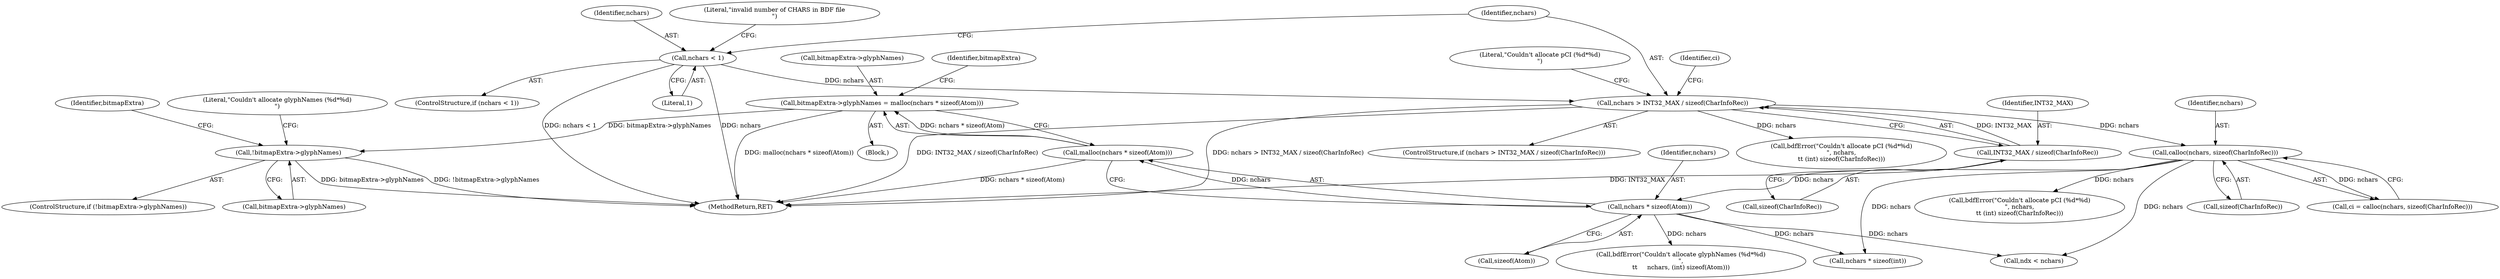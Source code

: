 digraph "0_libxfont_4d024ac10f964f6bd372ae0dd14f02772a6e5f63@integer" {
"1000269" [label="(Call,bitmapExtra->glyphNames = malloc(nchars * sizeof(Atom)))"];
"1000273" [label="(Call,malloc(nchars * sizeof(Atom)))"];
"1000274" [label="(Call,nchars * sizeof(Atom))"];
"1000245" [label="(Call,calloc(nchars, sizeof(CharInfoRec)))"];
"1000228" [label="(Call,nchars > INT32_MAX / sizeof(CharInfoRec))"];
"1000219" [label="(Call,nchars < 1)"];
"1000230" [label="(Call,INT32_MAX / sizeof(CharInfoRec))"];
"1000279" [label="(Call,!bitmapExtra->glyphNames)"];
"1000218" [label="(ControlStructure,if (nchars < 1))"];
"1000278" [label="(ControlStructure,if (!bitmapExtra->glyphNames))"];
"1000232" [label="(Call,sizeof(CharInfoRec))"];
"1000230" [label="(Call,INT32_MAX / sizeof(CharInfoRec))"];
"1001224" [label="(MethodReturn,RET)"];
"1000280" [label="(Call,bitmapExtra->glyphNames)"];
"1000227" [label="(ControlStructure,if (nchars > INT32_MAX / sizeof(CharInfoRec)))"];
"1000224" [label="(Literal,\"invalid number of CHARS in BDF file\n\")"];
"1000279" [label="(Call,!bitmapExtra->glyphNames)"];
"1000245" [label="(Call,calloc(nchars, sizeof(CharInfoRec)))"];
"1000243" [label="(Call,ci = calloc(nchars, sizeof(CharInfoRec)))"];
"1000270" [label="(Call,bitmapExtra->glyphNames)"];
"1000268" [label="(Block,)"];
"1000246" [label="(Identifier,nchars)"];
"1000281" [label="(Identifier,bitmapExtra)"];
"1000269" [label="(Call,bitmapExtra->glyphNames = malloc(nchars * sizeof(Atom)))"];
"1000228" [label="(Call,nchars > INT32_MAX / sizeof(CharInfoRec))"];
"1000244" [label="(Identifier,ci)"];
"1000276" [label="(Call,sizeof(Atom))"];
"1000293" [label="(Identifier,bitmapExtra)"];
"1000235" [label="(Call,bdfError(\"Couldn't allocate pCI (%d*%d)\n\", nchars,\n\t\t (int) sizeof(CharInfoRec)))"];
"1000273" [label="(Call,malloc(nchars * sizeof(Atom)))"];
"1000284" [label="(Call,bdfError(\"Couldn't allocate glyphNames (%d*%d)\n\",\n\t\t     nchars, (int) sizeof(Atom)))"];
"1000220" [label="(Identifier,nchars)"];
"1000231" [label="(Identifier,INT32_MAX)"];
"1000253" [label="(Call,bdfError(\"Couldn't allocate pCI (%d*%d)\n\", nchars,\n\t\t (int) sizeof(CharInfoRec)))"];
"1000221" [label="(Literal,1)"];
"1000219" [label="(Call,nchars < 1)"];
"1000300" [label="(Call,nchars * sizeof(int))"];
"1000229" [label="(Identifier,nchars)"];
"1000247" [label="(Call,sizeof(CharInfoRec))"];
"1000285" [label="(Literal,\"Couldn't allocate glyphNames (%d*%d)\n\")"];
"1000236" [label="(Literal,\"Couldn't allocate pCI (%d*%d)\n\")"];
"1000361" [label="(Call,ndx < nchars)"];
"1000275" [label="(Identifier,nchars)"];
"1000274" [label="(Call,nchars * sizeof(Atom))"];
"1000269" -> "1000268"  [label="AST: "];
"1000269" -> "1000273"  [label="CFG: "];
"1000270" -> "1000269"  [label="AST: "];
"1000273" -> "1000269"  [label="AST: "];
"1000281" -> "1000269"  [label="CFG: "];
"1000269" -> "1001224"  [label="DDG: malloc(nchars * sizeof(Atom))"];
"1000273" -> "1000269"  [label="DDG: nchars * sizeof(Atom)"];
"1000269" -> "1000279"  [label="DDG: bitmapExtra->glyphNames"];
"1000273" -> "1000274"  [label="CFG: "];
"1000274" -> "1000273"  [label="AST: "];
"1000273" -> "1001224"  [label="DDG: nchars * sizeof(Atom)"];
"1000274" -> "1000273"  [label="DDG: nchars"];
"1000274" -> "1000276"  [label="CFG: "];
"1000275" -> "1000274"  [label="AST: "];
"1000276" -> "1000274"  [label="AST: "];
"1000245" -> "1000274"  [label="DDG: nchars"];
"1000274" -> "1000284"  [label="DDG: nchars"];
"1000274" -> "1000300"  [label="DDG: nchars"];
"1000274" -> "1000361"  [label="DDG: nchars"];
"1000245" -> "1000243"  [label="AST: "];
"1000245" -> "1000247"  [label="CFG: "];
"1000246" -> "1000245"  [label="AST: "];
"1000247" -> "1000245"  [label="AST: "];
"1000243" -> "1000245"  [label="CFG: "];
"1000245" -> "1000243"  [label="DDG: nchars"];
"1000228" -> "1000245"  [label="DDG: nchars"];
"1000245" -> "1000253"  [label="DDG: nchars"];
"1000245" -> "1000300"  [label="DDG: nchars"];
"1000245" -> "1000361"  [label="DDG: nchars"];
"1000228" -> "1000227"  [label="AST: "];
"1000228" -> "1000230"  [label="CFG: "];
"1000229" -> "1000228"  [label="AST: "];
"1000230" -> "1000228"  [label="AST: "];
"1000236" -> "1000228"  [label="CFG: "];
"1000244" -> "1000228"  [label="CFG: "];
"1000228" -> "1001224"  [label="DDG: nchars > INT32_MAX / sizeof(CharInfoRec)"];
"1000228" -> "1001224"  [label="DDG: INT32_MAX / sizeof(CharInfoRec)"];
"1000219" -> "1000228"  [label="DDG: nchars"];
"1000230" -> "1000228"  [label="DDG: INT32_MAX"];
"1000228" -> "1000235"  [label="DDG: nchars"];
"1000219" -> "1000218"  [label="AST: "];
"1000219" -> "1000221"  [label="CFG: "];
"1000220" -> "1000219"  [label="AST: "];
"1000221" -> "1000219"  [label="AST: "];
"1000224" -> "1000219"  [label="CFG: "];
"1000229" -> "1000219"  [label="CFG: "];
"1000219" -> "1001224"  [label="DDG: nchars < 1"];
"1000219" -> "1001224"  [label="DDG: nchars"];
"1000230" -> "1000232"  [label="CFG: "];
"1000231" -> "1000230"  [label="AST: "];
"1000232" -> "1000230"  [label="AST: "];
"1000230" -> "1001224"  [label="DDG: INT32_MAX"];
"1000279" -> "1000278"  [label="AST: "];
"1000279" -> "1000280"  [label="CFG: "];
"1000280" -> "1000279"  [label="AST: "];
"1000285" -> "1000279"  [label="CFG: "];
"1000293" -> "1000279"  [label="CFG: "];
"1000279" -> "1001224"  [label="DDG: bitmapExtra->glyphNames"];
"1000279" -> "1001224"  [label="DDG: !bitmapExtra->glyphNames"];
}
